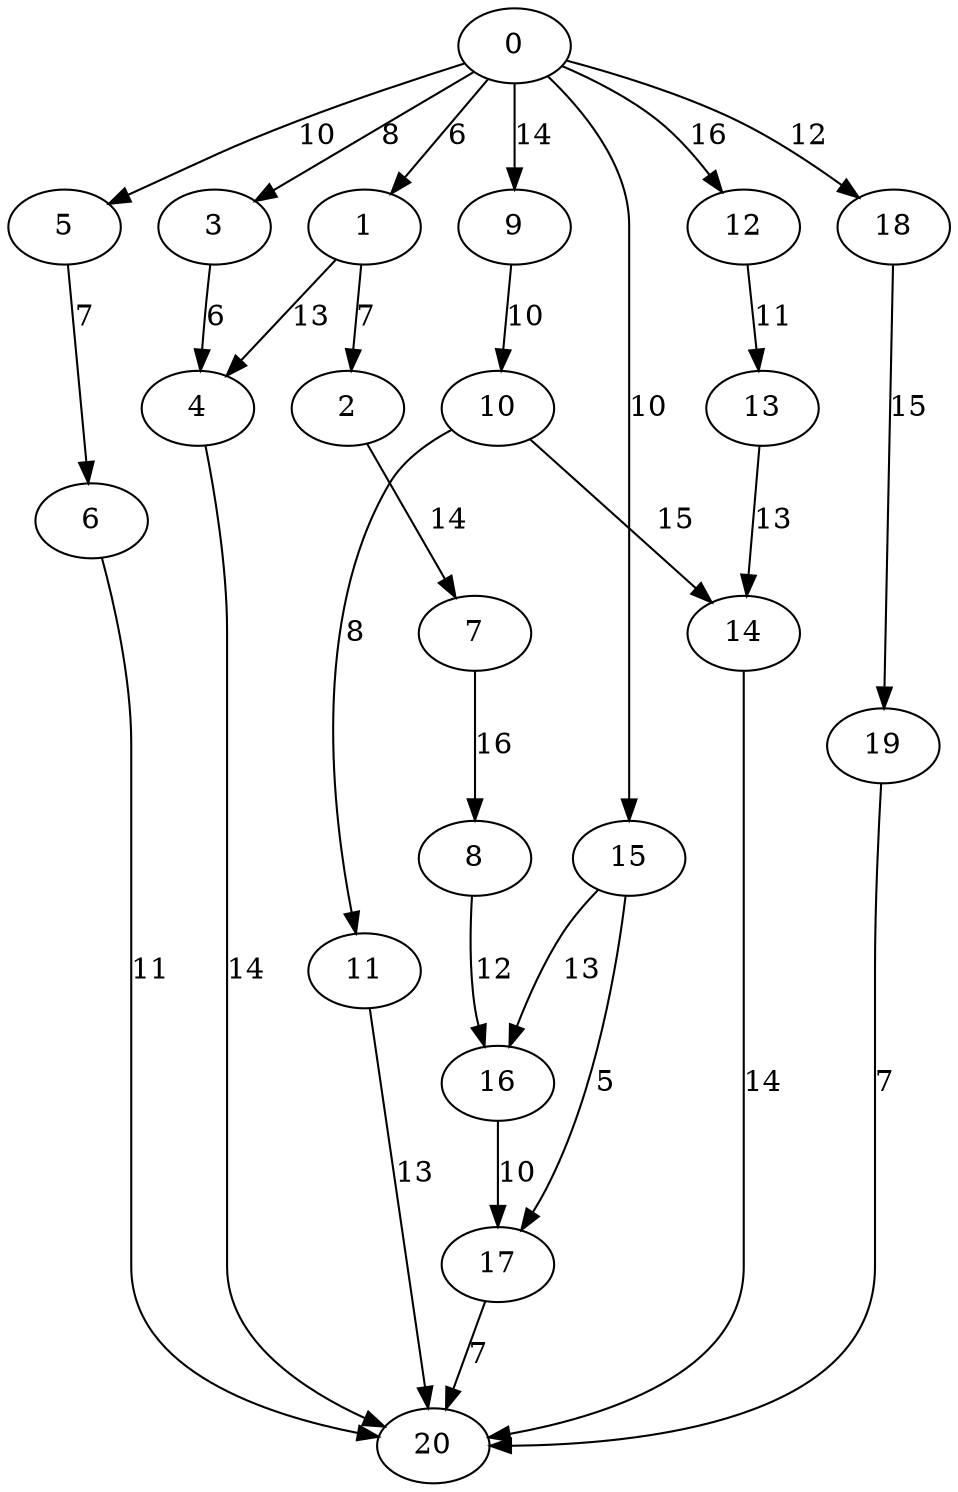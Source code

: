digraph t20p8_5 {
0 -> 1 [ label = 6 ];
0 -> 3 [ label = 8 ];
0 -> 5 [ label = 10 ];
0 -> 9 [ label = 14 ];
0 -> 12 [ label = 16 ];
0 -> 15 [ label = 10 ];
0 -> 18 [ label = 12 ];
1 -> 2 [ label = 7 ];
1 -> 4 [ label = 13 ];
2 -> 7 [ label = 14 ];
3 -> 4 [ label = 6 ];
4 -> 20 [ label = 14 ];
5 -> 6 [ label = 7 ];
6 -> 20 [ label = 11 ];
7 -> 8 [ label = 16 ];
8 -> 16 [ label = 12 ];
9 -> 10 [ label = 10 ];
10 -> 11 [ label = 8 ];
10 -> 14 [ label = 15 ];
11 -> 20 [ label = 13 ];
12 -> 13 [ label = 11 ];
13 -> 14 [ label = 13 ];
14 -> 20 [ label = 14 ];
15 -> 16 [ label = 13 ];
15 -> 17 [ label = 5 ];
16 -> 17 [ label = 10 ];
17 -> 20 [ label = 7 ];
18 -> 19 [ label = 15 ];
19 -> 20 [ label = 7 ];
 }


